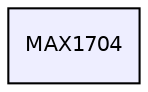 digraph "MAX1704/" {
  compound=true
  node [ fontsize="10", fontname="Helvetica"];
  edge [ labelfontsize="10", labelfontname="Helvetica"];
  dir_ddb2315a62630ea19616049a6aaa27f8 [shape=box, label="MAX1704", style="filled", fillcolor="#eeeeff", pencolor="black", URL="dir_ddb2315a62630ea19616049a6aaa27f8.html"];
}

